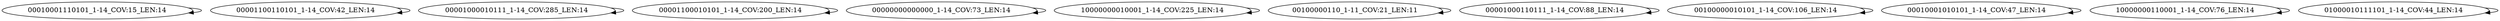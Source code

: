 digraph G {
    "00010001110101_1-14_COV:15_LEN:14" -> "00010001110101_1-14_COV:15_LEN:14";
    "00001100110101_1-14_COV:42_LEN:14" -> "00001100110101_1-14_COV:42_LEN:14";
    "00001000010111_1-14_COV:285_LEN:14" -> "00001000010111_1-14_COV:285_LEN:14";
    "00001100010101_1-14_COV:200_LEN:14" -> "00001100010101_1-14_COV:200_LEN:14";
    "00000000000000_1-14_COV:73_LEN:14" -> "00000000000000_1-14_COV:73_LEN:14";
    "10000000010001_1-14_COV:225_LEN:14" -> "10000000010001_1-14_COV:225_LEN:14";
    "00100000110_1-11_COV:21_LEN:11" -> "00100000110_1-11_COV:21_LEN:11";
    "00001000110111_1-14_COV:88_LEN:14" -> "00001000110111_1-14_COV:88_LEN:14";
    "00100000010101_1-14_COV:106_LEN:14" -> "00100000010101_1-14_COV:106_LEN:14";
    "00010001010101_1-14_COV:47_LEN:14" -> "00010001010101_1-14_COV:47_LEN:14";
    "10000000110001_1-14_COV:76_LEN:14" -> "10000000110001_1-14_COV:76_LEN:14";
    "01000010111101_1-14_COV:44_LEN:14" -> "01000010111101_1-14_COV:44_LEN:14";
}

